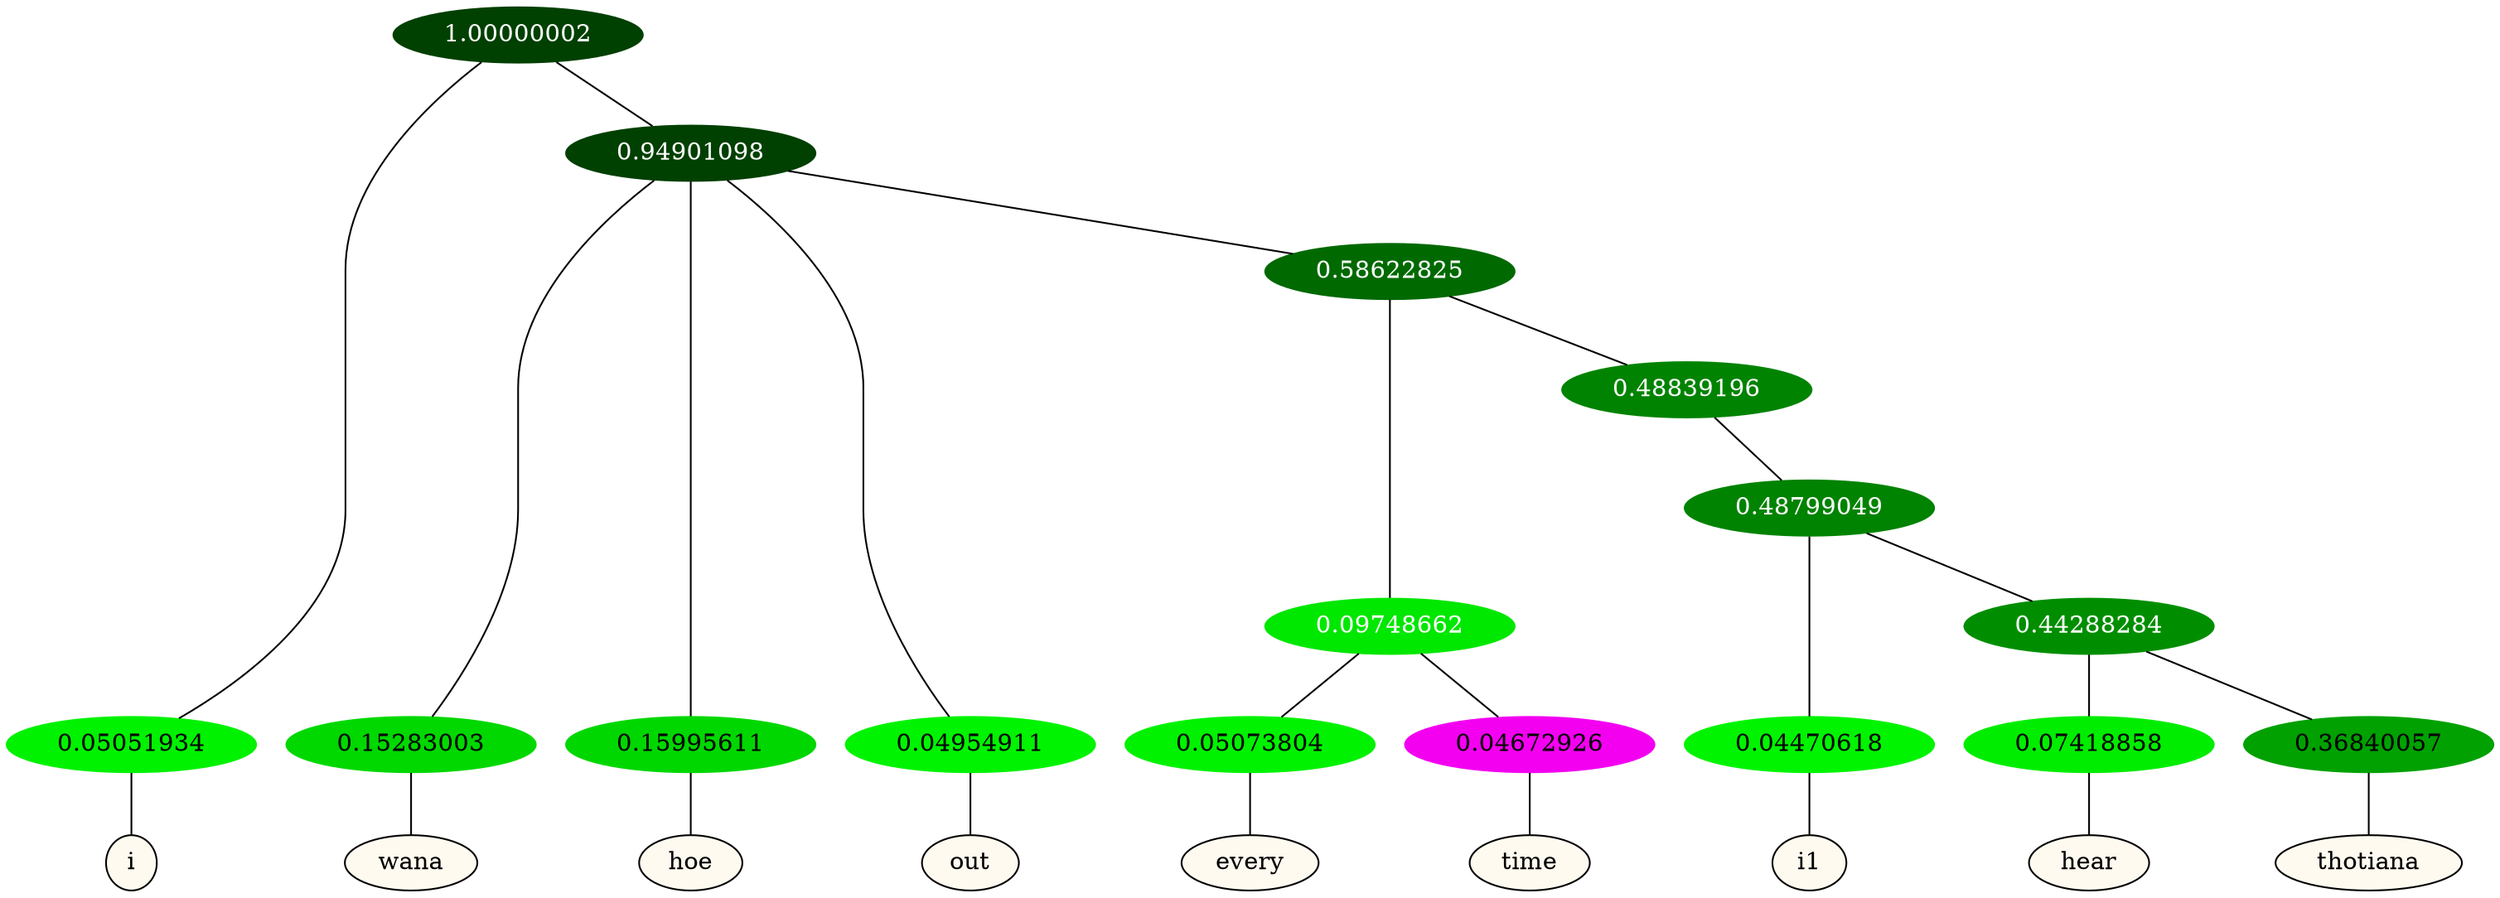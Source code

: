 graph {
	node [format=png height=0.15 nodesep=0.001 ordering=out overlap=prism overlap_scaling=0.01 ranksep=0.001 ratio=0.2 style=filled width=0.15]
	{
		rank=same
		a_w_1 [label=i color=black fillcolor=floralwhite style="filled,solid"]
		a_w_3 [label=wana color=black fillcolor=floralwhite style="filled,solid"]
		a_w_4 [label=hoe color=black fillcolor=floralwhite style="filled,solid"]
		a_w_5 [label=out color=black fillcolor=floralwhite style="filled,solid"]
		a_w_9 [label=every color=black fillcolor=floralwhite style="filled,solid"]
		a_w_10 [label=time color=black fillcolor=floralwhite style="filled,solid"]
		a_w_12 [label=i1 color=black fillcolor=floralwhite style="filled,solid"]
		a_w_14 [label=hear color=black fillcolor=floralwhite style="filled,solid"]
		a_w_15 [label=thotiana color=black fillcolor=floralwhite style="filled,solid"]
	}
	a_n_1 -- a_w_1
	a_n_3 -- a_w_3
	a_n_4 -- a_w_4
	a_n_5 -- a_w_5
	a_n_9 -- a_w_9
	a_n_10 -- a_w_10
	a_n_12 -- a_w_12
	a_n_14 -- a_w_14
	a_n_15 -- a_w_15
	{
		rank=same
		a_n_1 [label=0.05051934 color="0.334 1.000 0.949" fontcolor=black]
		a_n_3 [label=0.15283003 color="0.334 1.000 0.847" fontcolor=black]
		a_n_4 [label=0.15995611 color="0.334 1.000 0.840" fontcolor=black]
		a_n_5 [label=0.04954911 color="0.334 1.000 0.950" fontcolor=black]
		a_n_9 [label=0.05073804 color="0.334 1.000 0.949" fontcolor=black]
		a_n_10 [label=0.04672926 color="0.835 1.000 0.953" fontcolor=black]
		a_n_12 [label=0.04470618 color="0.334 1.000 0.955" fontcolor=black]
		a_n_14 [label=0.07418858 color="0.334 1.000 0.926" fontcolor=black]
		a_n_15 [label=0.36840057 color="0.334 1.000 0.632" fontcolor=black]
	}
	a_n_0 [label=1.00000002 color="0.334 1.000 0.250" fontcolor=grey99]
	a_n_0 -- a_n_1
	a_n_2 [label=0.94901098 color="0.334 1.000 0.250" fontcolor=grey99]
	a_n_0 -- a_n_2
	a_n_2 -- a_n_3
	a_n_2 -- a_n_4
	a_n_2 -- a_n_5
	a_n_6 [label=0.58622825 color="0.334 1.000 0.414" fontcolor=grey99]
	a_n_2 -- a_n_6
	a_n_7 [label=0.09748662 color="0.334 1.000 0.903" fontcolor=grey99]
	a_n_6 -- a_n_7
	a_n_8 [label=0.48839196 color="0.334 1.000 0.512" fontcolor=grey99]
	a_n_6 -- a_n_8
	a_n_7 -- a_n_9
	a_n_7 -- a_n_10
	a_n_11 [label=0.48799049 color="0.334 1.000 0.512" fontcolor=grey99]
	a_n_8 -- a_n_11
	a_n_11 -- a_n_12
	a_n_13 [label=0.44288284 color="0.334 1.000 0.557" fontcolor=grey99]
	a_n_11 -- a_n_13
	a_n_13 -- a_n_14
	a_n_13 -- a_n_15
}
